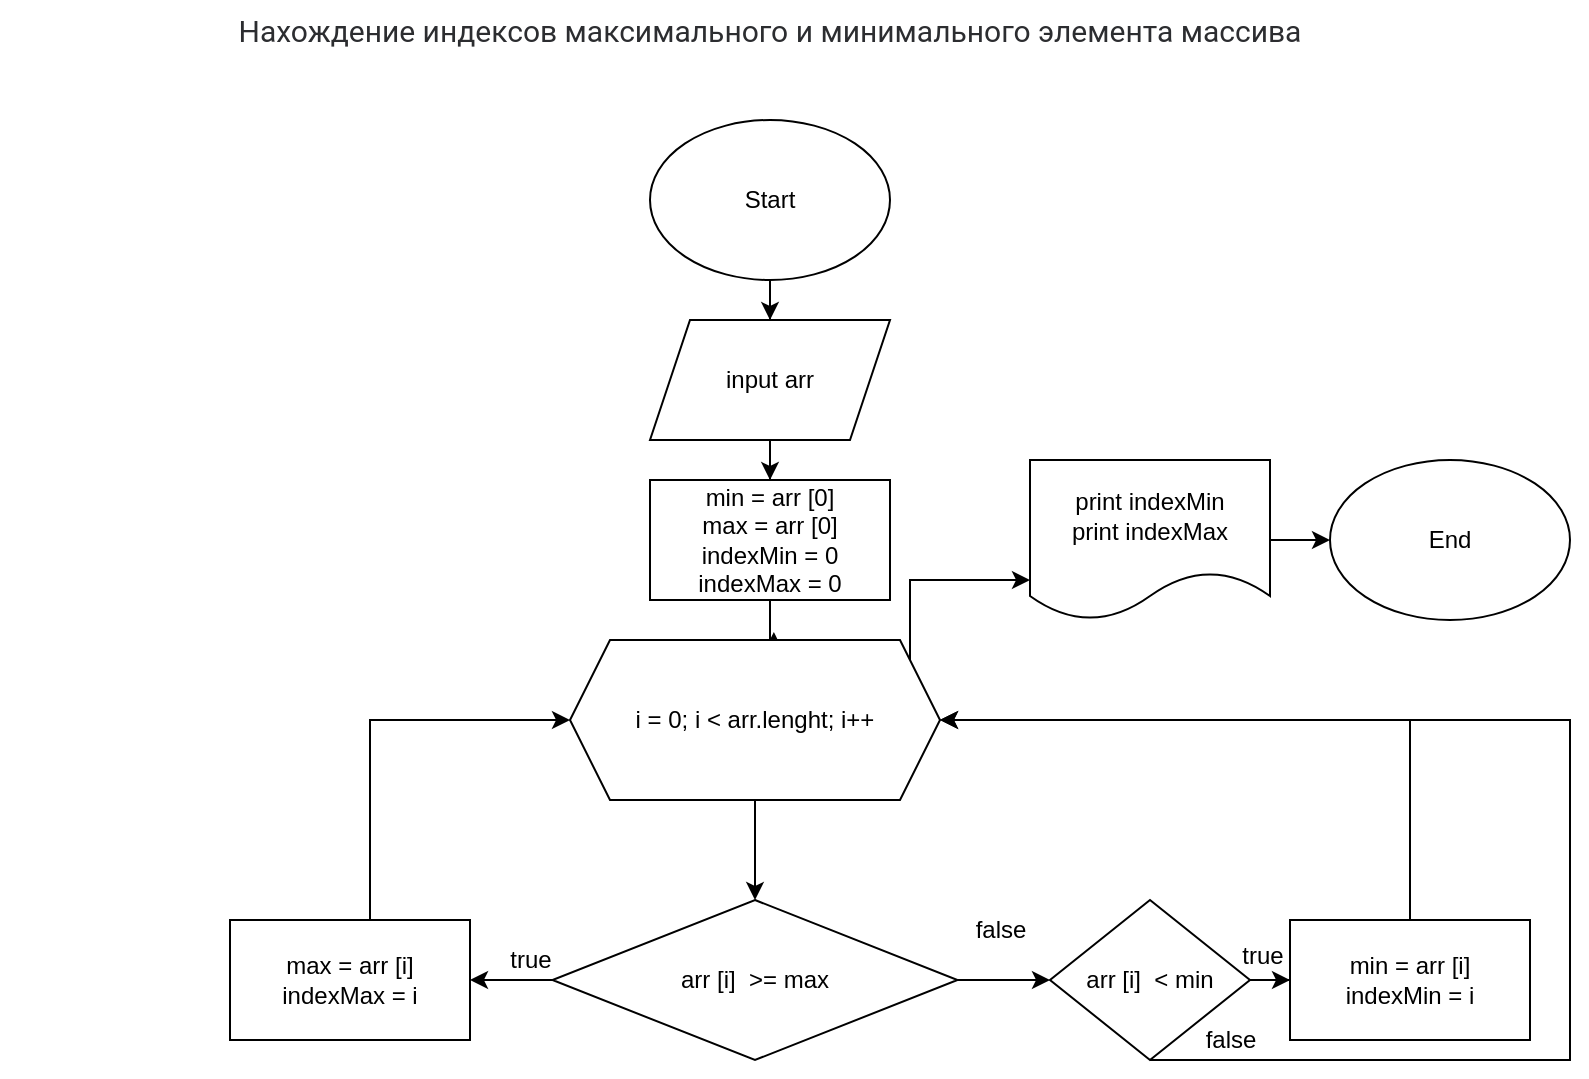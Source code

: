 <mxfile version="20.6.2" type="github">
  <diagram id="35rvoHK9YYEynTDG2oOF" name="Страница 1">
    <mxGraphModel dx="1374" dy="765" grid="1" gridSize="10" guides="1" tooltips="1" connect="1" arrows="1" fold="1" page="1" pageScale="1" pageWidth="827" pageHeight="1169" math="0" shadow="0">
      <root>
        <mxCell id="0" />
        <mxCell id="1" parent="0" />
        <mxCell id="T5mHWWdaawg1E7VZt2Wk-1" style="edgeStyle=orthogonalEdgeStyle;rounded=0;orthogonalLoop=1;jettySize=auto;html=1;entryX=0.5;entryY=0;entryDx=0;entryDy=0;" edge="1" parent="1" source="T5mHWWdaawg1E7VZt2Wk-2" target="T5mHWWdaawg1E7VZt2Wk-5">
          <mxGeometry relative="1" as="geometry" />
        </mxCell>
        <mxCell id="T5mHWWdaawg1E7VZt2Wk-2" value="Start" style="ellipse;whiteSpace=wrap;html=1;" vertex="1" parent="1">
          <mxGeometry x="340" y="70" width="120" height="80" as="geometry" />
        </mxCell>
        <mxCell id="T5mHWWdaawg1E7VZt2Wk-3" value="&lt;span style=&quot;color: rgb(44, 45, 48); font-family: Roboto, &amp;quot;San Francisco&amp;quot;, &amp;quot;Helvetica Neue&amp;quot;, Helvetica, Arial; font-size: 15px; text-align: left; background-color: rgb(255, 255, 255);&quot;&gt;Нахождение индексов максимального и минимального элемента массива&lt;/span&gt;" style="text;html=1;strokeColor=none;fillColor=none;align=center;verticalAlign=middle;whiteSpace=wrap;rounded=0;" vertex="1" parent="1">
          <mxGeometry x="15" y="10" width="770" height="30" as="geometry" />
        </mxCell>
        <mxCell id="T5mHWWdaawg1E7VZt2Wk-4" style="edgeStyle=orthogonalEdgeStyle;rounded=0;orthogonalLoop=1;jettySize=auto;html=1;entryX=0.5;entryY=0;entryDx=0;entryDy=0;" edge="1" parent="1" source="T5mHWWdaawg1E7VZt2Wk-5" target="T5mHWWdaawg1E7VZt2Wk-7">
          <mxGeometry relative="1" as="geometry" />
        </mxCell>
        <mxCell id="T5mHWWdaawg1E7VZt2Wk-5" value="input arr" style="shape=parallelogram;perimeter=parallelogramPerimeter;whiteSpace=wrap;html=1;fixedSize=1;" vertex="1" parent="1">
          <mxGeometry x="340" y="170" width="120" height="60" as="geometry" />
        </mxCell>
        <mxCell id="T5mHWWdaawg1E7VZt2Wk-6" style="edgeStyle=orthogonalEdgeStyle;rounded=0;orthogonalLoop=1;jettySize=auto;html=1;entryX=0.551;entryY=-0.05;entryDx=0;entryDy=0;entryPerimeter=0;" edge="1" parent="1" source="T5mHWWdaawg1E7VZt2Wk-7" target="T5mHWWdaawg1E7VZt2Wk-10">
          <mxGeometry relative="1" as="geometry" />
        </mxCell>
        <mxCell id="T5mHWWdaawg1E7VZt2Wk-7" value="min = arr [0]&lt;br&gt;max = arr [0]&lt;br&gt;indexMin = 0&lt;br&gt;indexMax = 0" style="rounded=0;whiteSpace=wrap;html=1;" vertex="1" parent="1">
          <mxGeometry x="340" y="250" width="120" height="60" as="geometry" />
        </mxCell>
        <mxCell id="T5mHWWdaawg1E7VZt2Wk-8" style="edgeStyle=orthogonalEdgeStyle;rounded=0;orthogonalLoop=1;jettySize=auto;html=1;entryX=0.5;entryY=0;entryDx=0;entryDy=0;" edge="1" parent="1" source="T5mHWWdaawg1E7VZt2Wk-10" target="T5mHWWdaawg1E7VZt2Wk-13">
          <mxGeometry relative="1" as="geometry" />
        </mxCell>
        <mxCell id="T5mHWWdaawg1E7VZt2Wk-9" style="edgeStyle=orthogonalEdgeStyle;rounded=0;orthogonalLoop=1;jettySize=auto;html=1;entryX=0;entryY=0.75;entryDx=0;entryDy=0;" edge="1" parent="1" source="T5mHWWdaawg1E7VZt2Wk-10" target="T5mHWWdaawg1E7VZt2Wk-26">
          <mxGeometry relative="1" as="geometry">
            <Array as="points">
              <mxPoint x="470" y="300" />
            </Array>
          </mxGeometry>
        </mxCell>
        <mxCell id="T5mHWWdaawg1E7VZt2Wk-10" value="i = 0; i &amp;lt; arr.lenght; i++" style="shape=hexagon;perimeter=hexagonPerimeter2;whiteSpace=wrap;html=1;fixedSize=1;" vertex="1" parent="1">
          <mxGeometry x="300" y="330" width="185" height="80" as="geometry" />
        </mxCell>
        <mxCell id="T5mHWWdaawg1E7VZt2Wk-11" style="edgeStyle=orthogonalEdgeStyle;rounded=0;orthogonalLoop=1;jettySize=auto;html=1;entryX=1;entryY=0.5;entryDx=0;entryDy=0;" edge="1" parent="1" source="T5mHWWdaawg1E7VZt2Wk-13" target="T5mHWWdaawg1E7VZt2Wk-15">
          <mxGeometry relative="1" as="geometry">
            <mxPoint x="265" y="629.99" as="targetPoint" />
          </mxGeometry>
        </mxCell>
        <mxCell id="T5mHWWdaawg1E7VZt2Wk-12" style="edgeStyle=orthogonalEdgeStyle;rounded=0;orthogonalLoop=1;jettySize=auto;html=1;entryX=0;entryY=0.5;entryDx=0;entryDy=0;" edge="1" parent="1" source="T5mHWWdaawg1E7VZt2Wk-13" target="T5mHWWdaawg1E7VZt2Wk-22">
          <mxGeometry relative="1" as="geometry" />
        </mxCell>
        <mxCell id="T5mHWWdaawg1E7VZt2Wk-13" value="arr [i]&amp;nbsp; &amp;gt;= max" style="rhombus;whiteSpace=wrap;html=1;" vertex="1" parent="1">
          <mxGeometry x="291.25" y="460" width="202.5" height="80" as="geometry" />
        </mxCell>
        <mxCell id="T5mHWWdaawg1E7VZt2Wk-14" style="edgeStyle=orthogonalEdgeStyle;rounded=0;orthogonalLoop=1;jettySize=auto;html=1;entryX=0;entryY=0.5;entryDx=0;entryDy=0;" edge="1" parent="1" source="T5mHWWdaawg1E7VZt2Wk-15" target="T5mHWWdaawg1E7VZt2Wk-10">
          <mxGeometry relative="1" as="geometry">
            <Array as="points">
              <mxPoint x="200" y="370" />
            </Array>
          </mxGeometry>
        </mxCell>
        <mxCell id="T5mHWWdaawg1E7VZt2Wk-15" value="max = arr [i]&lt;br&gt;indexMax = i" style="rounded=0;whiteSpace=wrap;html=1;" vertex="1" parent="1">
          <mxGeometry x="130" y="470" width="120" height="60" as="geometry" />
        </mxCell>
        <mxCell id="T5mHWWdaawg1E7VZt2Wk-16" style="edgeStyle=orthogonalEdgeStyle;rounded=0;orthogonalLoop=1;jettySize=auto;html=1;entryX=1;entryY=0.5;entryDx=0;entryDy=0;exitX=0.5;exitY=0;exitDx=0;exitDy=0;" edge="1" parent="1" source="T5mHWWdaawg1E7VZt2Wk-17" target="T5mHWWdaawg1E7VZt2Wk-10">
          <mxGeometry relative="1" as="geometry">
            <Array as="points">
              <mxPoint x="720" y="370" />
            </Array>
          </mxGeometry>
        </mxCell>
        <mxCell id="T5mHWWdaawg1E7VZt2Wk-17" value="min = arr [i]&lt;br&gt;indexMin = i" style="rounded=0;whiteSpace=wrap;html=1;" vertex="1" parent="1">
          <mxGeometry x="660" y="470" width="120" height="60" as="geometry" />
        </mxCell>
        <mxCell id="T5mHWWdaawg1E7VZt2Wk-18" value="false" style="text;html=1;align=center;verticalAlign=middle;resizable=0;points=[];autosize=1;strokeColor=none;fillColor=none;" vertex="1" parent="1">
          <mxGeometry x="490" y="460" width="50" height="30" as="geometry" />
        </mxCell>
        <mxCell id="T5mHWWdaawg1E7VZt2Wk-19" value="true" style="text;html=1;align=center;verticalAlign=middle;resizable=0;points=[];autosize=1;strokeColor=none;fillColor=none;" vertex="1" parent="1">
          <mxGeometry x="260" y="475" width="40" height="30" as="geometry" />
        </mxCell>
        <mxCell id="T5mHWWdaawg1E7VZt2Wk-20" style="edgeStyle=orthogonalEdgeStyle;rounded=0;orthogonalLoop=1;jettySize=auto;html=1;entryX=0;entryY=0.5;entryDx=0;entryDy=0;" edge="1" parent="1" source="T5mHWWdaawg1E7VZt2Wk-22" target="T5mHWWdaawg1E7VZt2Wk-17">
          <mxGeometry relative="1" as="geometry" />
        </mxCell>
        <mxCell id="T5mHWWdaawg1E7VZt2Wk-21" style="edgeStyle=orthogonalEdgeStyle;rounded=0;orthogonalLoop=1;jettySize=auto;html=1;entryX=1;entryY=0.5;entryDx=0;entryDy=0;" edge="1" parent="1" source="T5mHWWdaawg1E7VZt2Wk-22" target="T5mHWWdaawg1E7VZt2Wk-10">
          <mxGeometry relative="1" as="geometry">
            <Array as="points">
              <mxPoint x="800" y="540" />
              <mxPoint x="800" y="370" />
            </Array>
          </mxGeometry>
        </mxCell>
        <mxCell id="T5mHWWdaawg1E7VZt2Wk-22" value="arr [i]&amp;nbsp; &amp;lt; min" style="rhombus;whiteSpace=wrap;html=1;" vertex="1" parent="1">
          <mxGeometry x="540" y="460" width="100" height="80" as="geometry" />
        </mxCell>
        <mxCell id="T5mHWWdaawg1E7VZt2Wk-23" value="true" style="text;html=1;align=center;verticalAlign=middle;resizable=0;points=[];autosize=1;strokeColor=none;fillColor=none;" vertex="1" parent="1">
          <mxGeometry x="626" y="473" width="40" height="30" as="geometry" />
        </mxCell>
        <mxCell id="T5mHWWdaawg1E7VZt2Wk-24" value="false" style="text;html=1;align=center;verticalAlign=middle;resizable=0;points=[];autosize=1;strokeColor=none;fillColor=none;" vertex="1" parent="1">
          <mxGeometry x="605" y="515" width="50" height="30" as="geometry" />
        </mxCell>
        <mxCell id="T5mHWWdaawg1E7VZt2Wk-25" style="edgeStyle=orthogonalEdgeStyle;rounded=0;orthogonalLoop=1;jettySize=auto;html=1;entryX=0;entryY=0.5;entryDx=0;entryDy=0;" edge="1" parent="1" source="T5mHWWdaawg1E7VZt2Wk-26" target="T5mHWWdaawg1E7VZt2Wk-27">
          <mxGeometry relative="1" as="geometry" />
        </mxCell>
        <mxCell id="T5mHWWdaawg1E7VZt2Wk-26" value="print indexMin&lt;br&gt;print indexMax" style="shape=document;whiteSpace=wrap;html=1;boundedLbl=1;" vertex="1" parent="1">
          <mxGeometry x="530" y="240" width="120" height="80" as="geometry" />
        </mxCell>
        <mxCell id="T5mHWWdaawg1E7VZt2Wk-27" value="End" style="ellipse;whiteSpace=wrap;html=1;" vertex="1" parent="1">
          <mxGeometry x="680" y="240" width="120" height="80" as="geometry" />
        </mxCell>
      </root>
    </mxGraphModel>
  </diagram>
</mxfile>
